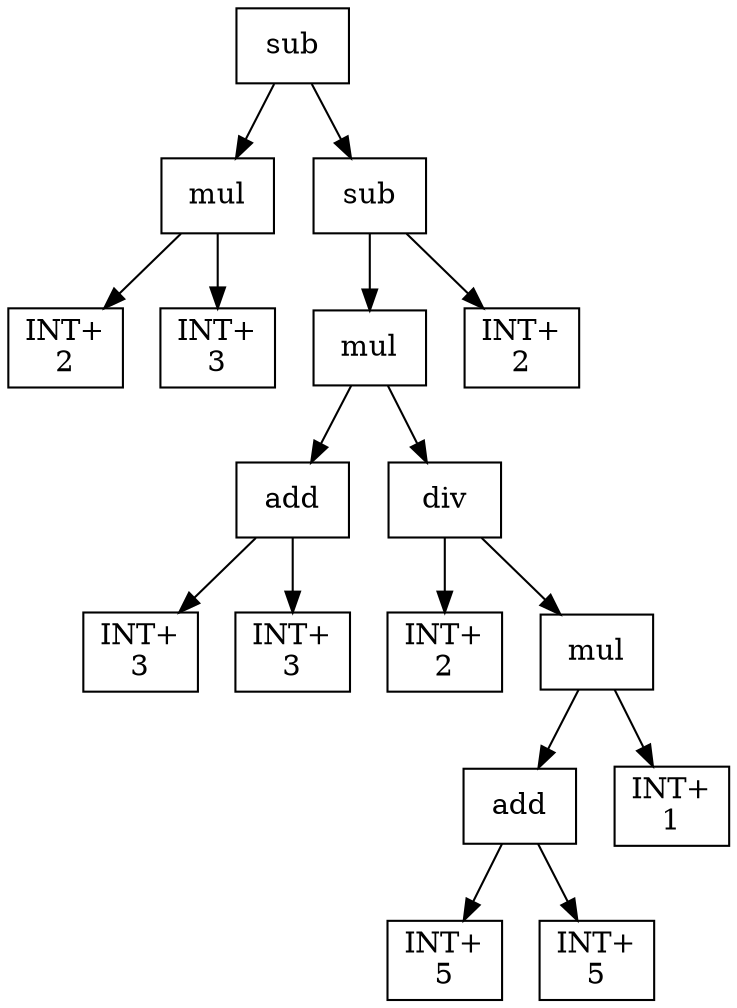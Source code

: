 digraph expr {
  node [shape=box];
  n1 [label="sub"];
  n2 [label="mul"];
  n3 [label="INT+\n2"];
  n4 [label="INT+\n3"];
  n2 -> n3;
  n2 -> n4;
  n5 [label="sub"];
  n6 [label="mul"];
  n7 [label="add"];
  n8 [label="INT+\n3"];
  n9 [label="INT+\n3"];
  n7 -> n8;
  n7 -> n9;
  n10 [label="div"];
  n11 [label="INT+\n2"];
  n12 [label="mul"];
  n13 [label="add"];
  n14 [label="INT+\n5"];
  n15 [label="INT+\n5"];
  n13 -> n14;
  n13 -> n15;
  n16 [label="INT+\n1"];
  n12 -> n13;
  n12 -> n16;
  n10 -> n11;
  n10 -> n12;
  n6 -> n7;
  n6 -> n10;
  n17 [label="INT+\n2"];
  n5 -> n6;
  n5 -> n17;
  n1 -> n2;
  n1 -> n5;
}